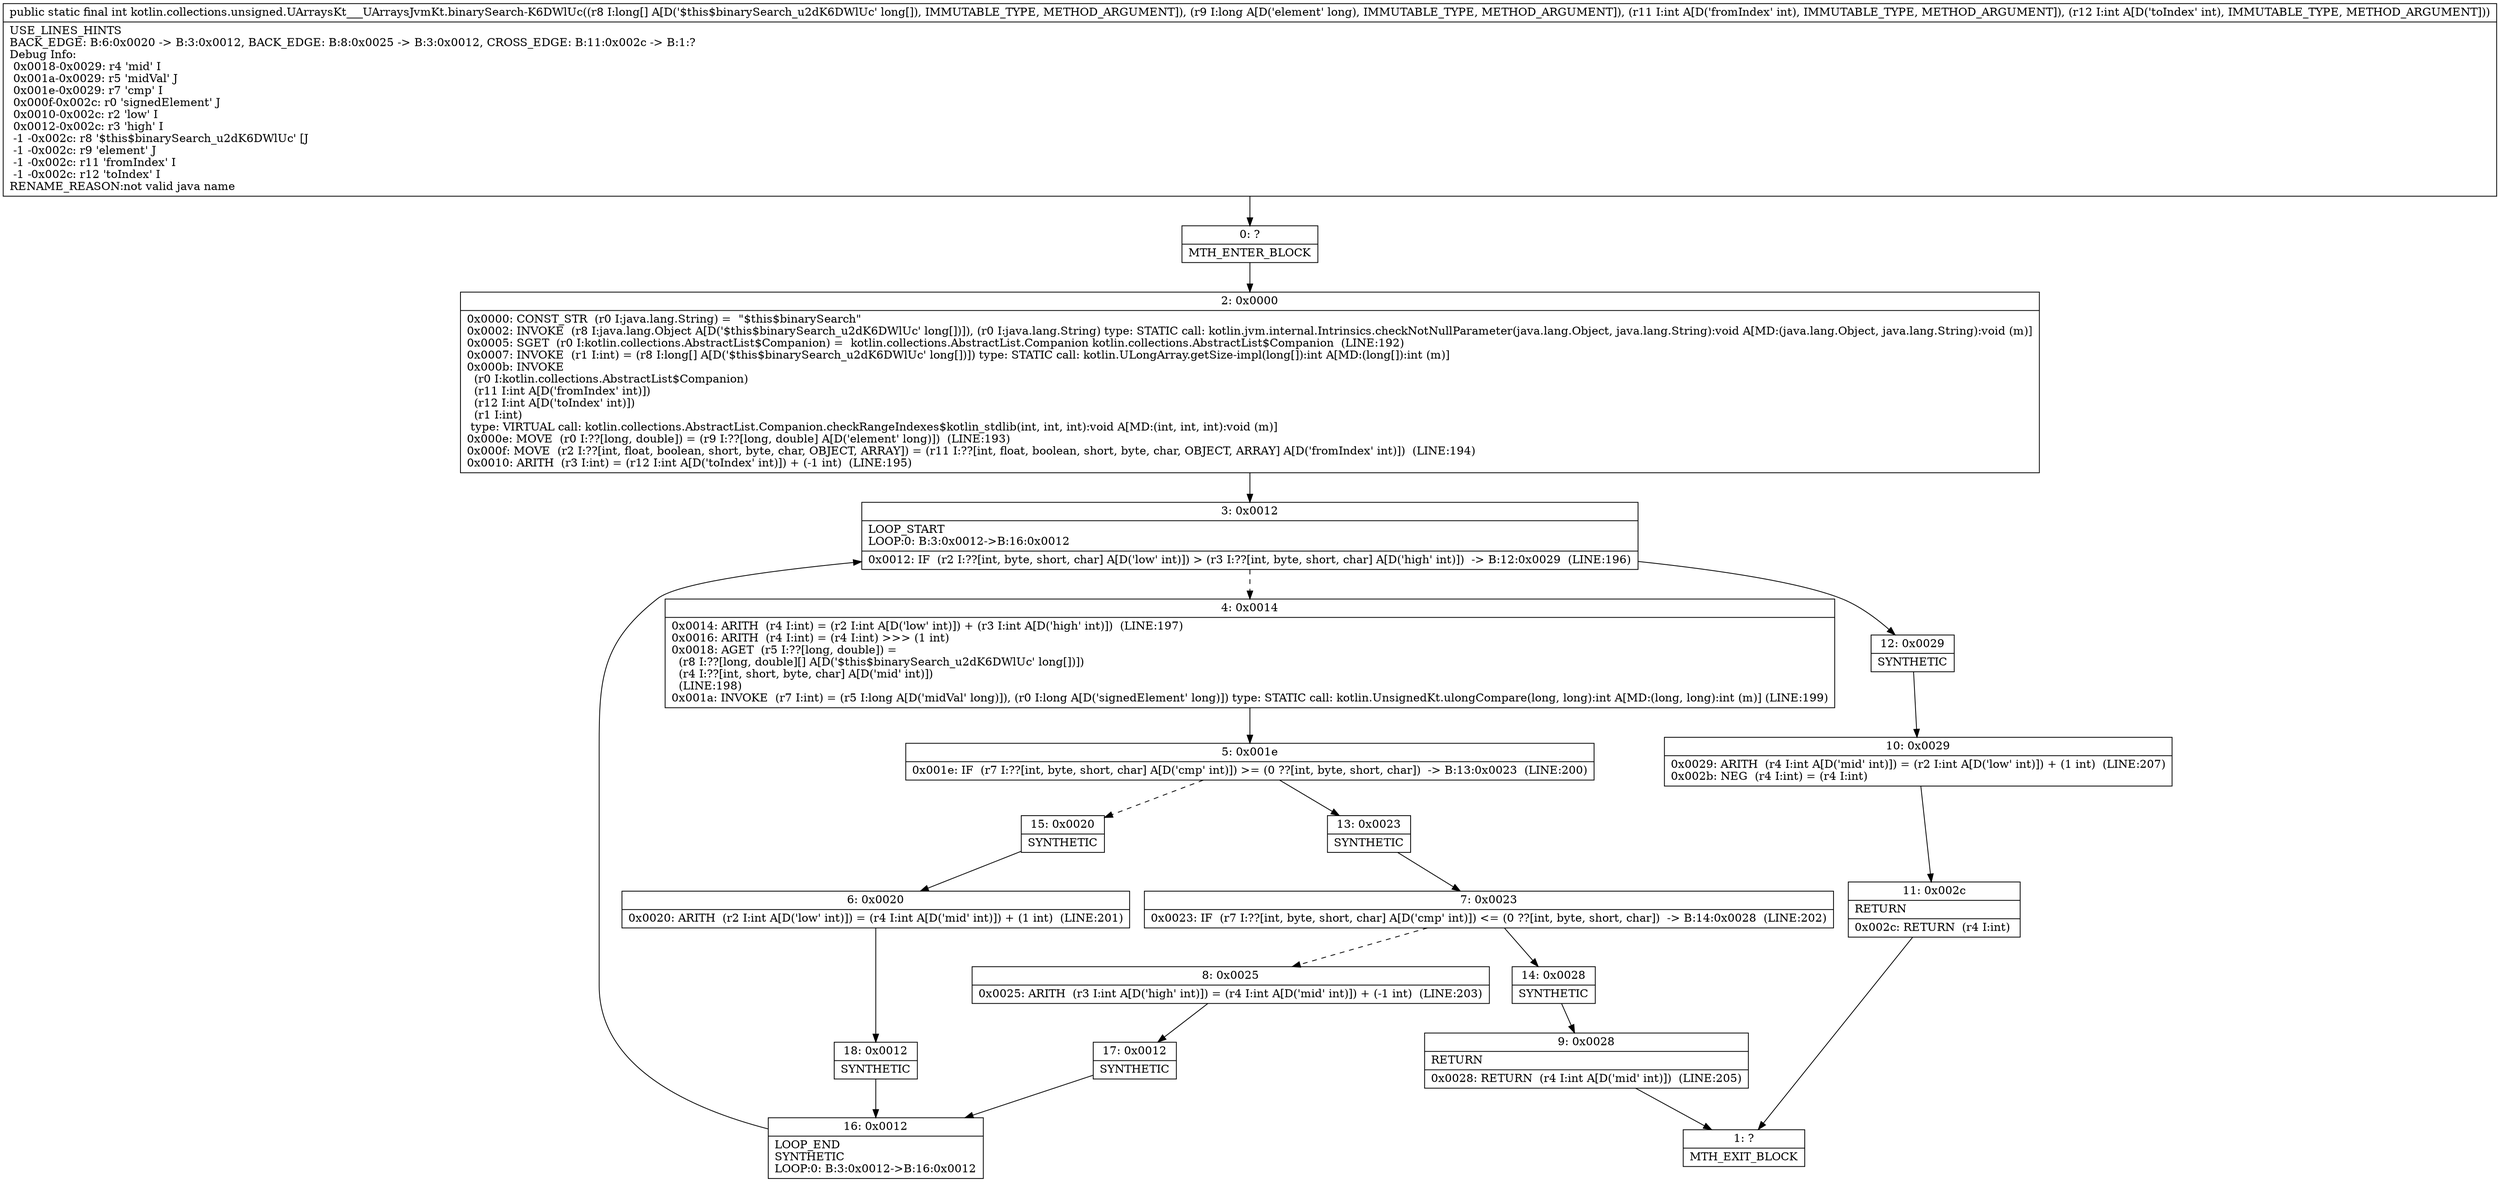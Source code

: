 digraph "CFG forkotlin.collections.unsigned.UArraysKt___UArraysJvmKt.binarySearch\-K6DWlUc([JJII)I" {
Node_0 [shape=record,label="{0\:\ ?|MTH_ENTER_BLOCK\l}"];
Node_2 [shape=record,label="{2\:\ 0x0000|0x0000: CONST_STR  (r0 I:java.lang.String) =  \"$this$binarySearch\" \l0x0002: INVOKE  (r8 I:java.lang.Object A[D('$this$binarySearch_u2dK6DWlUc' long[])]), (r0 I:java.lang.String) type: STATIC call: kotlin.jvm.internal.Intrinsics.checkNotNullParameter(java.lang.Object, java.lang.String):void A[MD:(java.lang.Object, java.lang.String):void (m)]\l0x0005: SGET  (r0 I:kotlin.collections.AbstractList$Companion) =  kotlin.collections.AbstractList.Companion kotlin.collections.AbstractList$Companion  (LINE:192)\l0x0007: INVOKE  (r1 I:int) = (r8 I:long[] A[D('$this$binarySearch_u2dK6DWlUc' long[])]) type: STATIC call: kotlin.ULongArray.getSize\-impl(long[]):int A[MD:(long[]):int (m)]\l0x000b: INVOKE  \l  (r0 I:kotlin.collections.AbstractList$Companion)\l  (r11 I:int A[D('fromIndex' int)])\l  (r12 I:int A[D('toIndex' int)])\l  (r1 I:int)\l type: VIRTUAL call: kotlin.collections.AbstractList.Companion.checkRangeIndexes$kotlin_stdlib(int, int, int):void A[MD:(int, int, int):void (m)]\l0x000e: MOVE  (r0 I:??[long, double]) = (r9 I:??[long, double] A[D('element' long)])  (LINE:193)\l0x000f: MOVE  (r2 I:??[int, float, boolean, short, byte, char, OBJECT, ARRAY]) = (r11 I:??[int, float, boolean, short, byte, char, OBJECT, ARRAY] A[D('fromIndex' int)])  (LINE:194)\l0x0010: ARITH  (r3 I:int) = (r12 I:int A[D('toIndex' int)]) + (\-1 int)  (LINE:195)\l}"];
Node_3 [shape=record,label="{3\:\ 0x0012|LOOP_START\lLOOP:0: B:3:0x0012\-\>B:16:0x0012\l|0x0012: IF  (r2 I:??[int, byte, short, char] A[D('low' int)]) \> (r3 I:??[int, byte, short, char] A[D('high' int)])  \-\> B:12:0x0029  (LINE:196)\l}"];
Node_4 [shape=record,label="{4\:\ 0x0014|0x0014: ARITH  (r4 I:int) = (r2 I:int A[D('low' int)]) + (r3 I:int A[D('high' int)])  (LINE:197)\l0x0016: ARITH  (r4 I:int) = (r4 I:int) \>\>\> (1 int) \l0x0018: AGET  (r5 I:??[long, double]) = \l  (r8 I:??[long, double][] A[D('$this$binarySearch_u2dK6DWlUc' long[])])\l  (r4 I:??[int, short, byte, char] A[D('mid' int)])\l  (LINE:198)\l0x001a: INVOKE  (r7 I:int) = (r5 I:long A[D('midVal' long)]), (r0 I:long A[D('signedElement' long)]) type: STATIC call: kotlin.UnsignedKt.ulongCompare(long, long):int A[MD:(long, long):int (m)] (LINE:199)\l}"];
Node_5 [shape=record,label="{5\:\ 0x001e|0x001e: IF  (r7 I:??[int, byte, short, char] A[D('cmp' int)]) \>= (0 ??[int, byte, short, char])  \-\> B:13:0x0023  (LINE:200)\l}"];
Node_13 [shape=record,label="{13\:\ 0x0023|SYNTHETIC\l}"];
Node_7 [shape=record,label="{7\:\ 0x0023|0x0023: IF  (r7 I:??[int, byte, short, char] A[D('cmp' int)]) \<= (0 ??[int, byte, short, char])  \-\> B:14:0x0028  (LINE:202)\l}"];
Node_8 [shape=record,label="{8\:\ 0x0025|0x0025: ARITH  (r3 I:int A[D('high' int)]) = (r4 I:int A[D('mid' int)]) + (\-1 int)  (LINE:203)\l}"];
Node_17 [shape=record,label="{17\:\ 0x0012|SYNTHETIC\l}"];
Node_16 [shape=record,label="{16\:\ 0x0012|LOOP_END\lSYNTHETIC\lLOOP:0: B:3:0x0012\-\>B:16:0x0012\l}"];
Node_14 [shape=record,label="{14\:\ 0x0028|SYNTHETIC\l}"];
Node_9 [shape=record,label="{9\:\ 0x0028|RETURN\l|0x0028: RETURN  (r4 I:int A[D('mid' int)])  (LINE:205)\l}"];
Node_1 [shape=record,label="{1\:\ ?|MTH_EXIT_BLOCK\l}"];
Node_15 [shape=record,label="{15\:\ 0x0020|SYNTHETIC\l}"];
Node_6 [shape=record,label="{6\:\ 0x0020|0x0020: ARITH  (r2 I:int A[D('low' int)]) = (r4 I:int A[D('mid' int)]) + (1 int)  (LINE:201)\l}"];
Node_18 [shape=record,label="{18\:\ 0x0012|SYNTHETIC\l}"];
Node_12 [shape=record,label="{12\:\ 0x0029|SYNTHETIC\l}"];
Node_10 [shape=record,label="{10\:\ 0x0029|0x0029: ARITH  (r4 I:int A[D('mid' int)]) = (r2 I:int A[D('low' int)]) + (1 int)  (LINE:207)\l0x002b: NEG  (r4 I:int) = (r4 I:int) \l}"];
Node_11 [shape=record,label="{11\:\ 0x002c|RETURN\l|0x002c: RETURN  (r4 I:int) \l}"];
MethodNode[shape=record,label="{public static final int kotlin.collections.unsigned.UArraysKt___UArraysJvmKt.binarySearch\-K6DWlUc((r8 I:long[] A[D('$this$binarySearch_u2dK6DWlUc' long[]), IMMUTABLE_TYPE, METHOD_ARGUMENT]), (r9 I:long A[D('element' long), IMMUTABLE_TYPE, METHOD_ARGUMENT]), (r11 I:int A[D('fromIndex' int), IMMUTABLE_TYPE, METHOD_ARGUMENT]), (r12 I:int A[D('toIndex' int), IMMUTABLE_TYPE, METHOD_ARGUMENT]))  | USE_LINES_HINTS\lBACK_EDGE: B:6:0x0020 \-\> B:3:0x0012, BACK_EDGE: B:8:0x0025 \-\> B:3:0x0012, CROSS_EDGE: B:11:0x002c \-\> B:1:?\lDebug Info:\l  0x0018\-0x0029: r4 'mid' I\l  0x001a\-0x0029: r5 'midVal' J\l  0x001e\-0x0029: r7 'cmp' I\l  0x000f\-0x002c: r0 'signedElement' J\l  0x0010\-0x002c: r2 'low' I\l  0x0012\-0x002c: r3 'high' I\l  \-1 \-0x002c: r8 '$this$binarySearch_u2dK6DWlUc' [J\l  \-1 \-0x002c: r9 'element' J\l  \-1 \-0x002c: r11 'fromIndex' I\l  \-1 \-0x002c: r12 'toIndex' I\lRENAME_REASON:not valid java name\l}"];
MethodNode -> Node_0;Node_0 -> Node_2;
Node_2 -> Node_3;
Node_3 -> Node_4[style=dashed];
Node_3 -> Node_12;
Node_4 -> Node_5;
Node_5 -> Node_13;
Node_5 -> Node_15[style=dashed];
Node_13 -> Node_7;
Node_7 -> Node_8[style=dashed];
Node_7 -> Node_14;
Node_8 -> Node_17;
Node_17 -> Node_16;
Node_16 -> Node_3;
Node_14 -> Node_9;
Node_9 -> Node_1;
Node_15 -> Node_6;
Node_6 -> Node_18;
Node_18 -> Node_16;
Node_12 -> Node_10;
Node_10 -> Node_11;
Node_11 -> Node_1;
}

